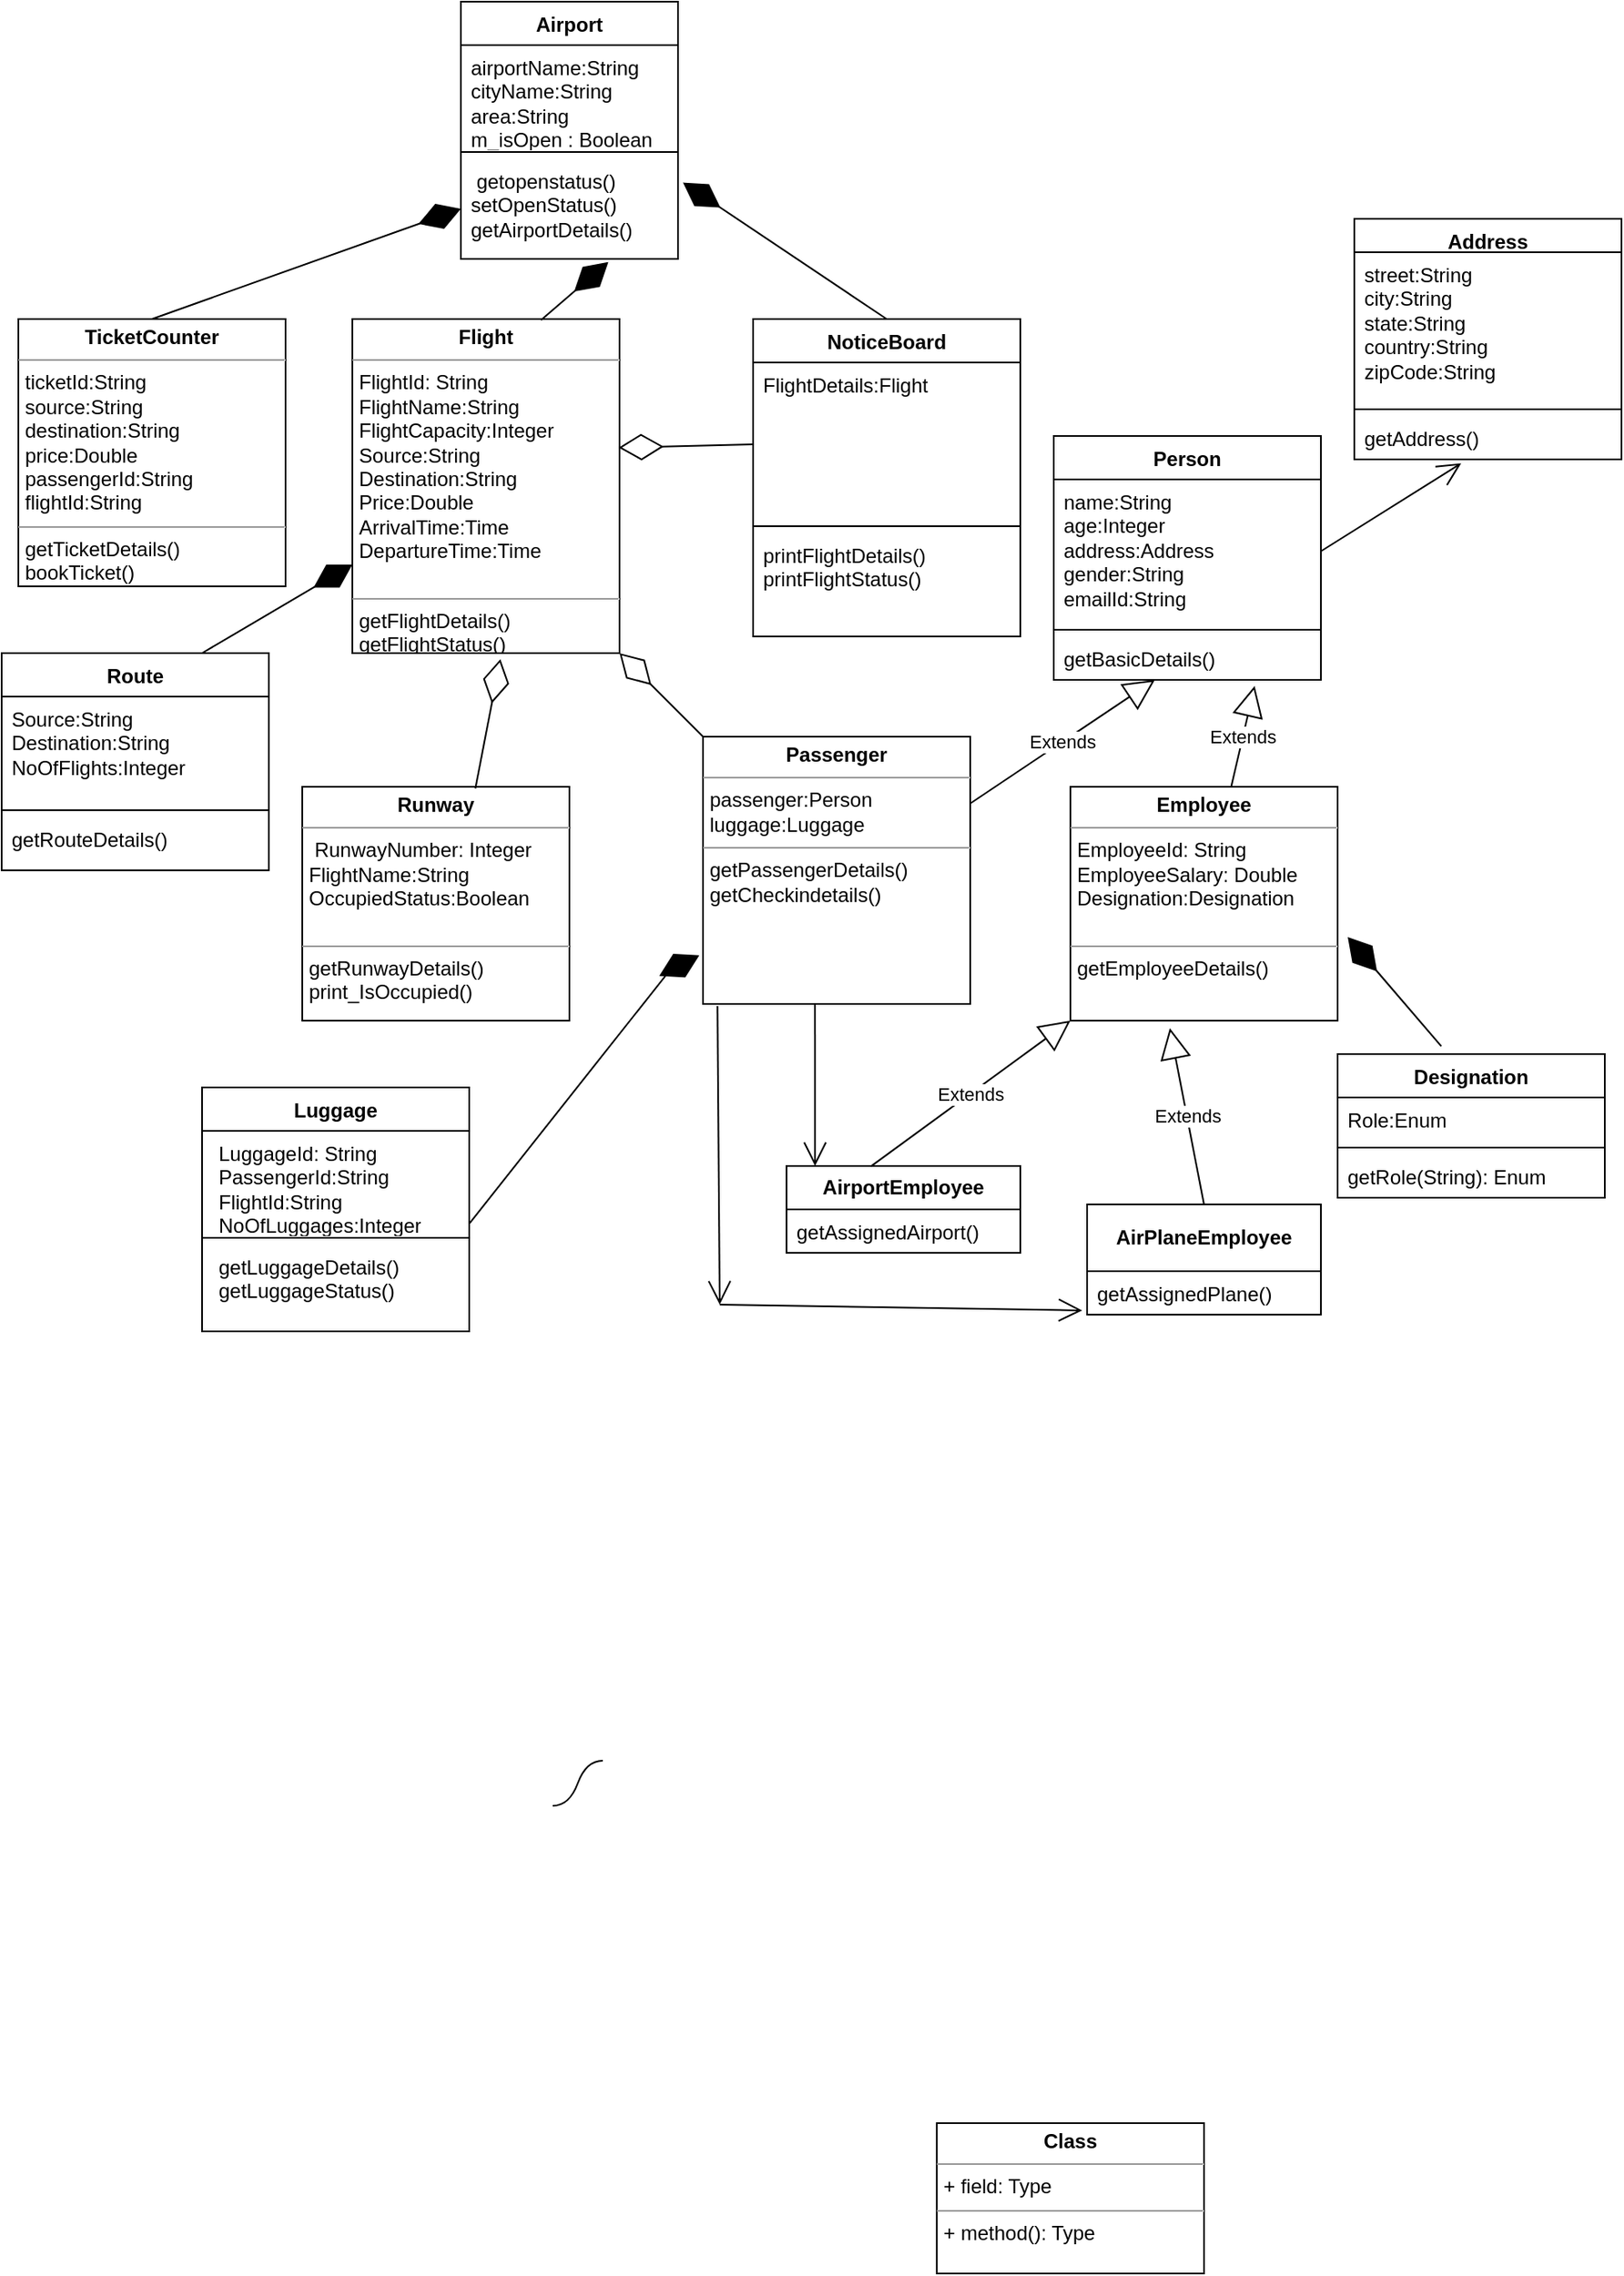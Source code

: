 <mxfile version="21.1.8" type="device" pages="2">
  <diagram name="Page-1" id="7Dt6NddrSka1G5lpPbdA">
    <mxGraphModel dx="1034" dy="1562" grid="1" gridSize="10" guides="1" tooltips="1" connect="1" arrows="1" fold="1" page="1" pageScale="1" pageWidth="850" pageHeight="1100" math="0" shadow="0">
      <root>
        <mxCell id="0" />
        <mxCell id="1" parent="0" />
        <mxCell id="ngt2FpApmZDFrWTeTpD6-36" value="" style="edgeStyle=entityRelationEdgeStyle;startArrow=none;endArrow=none;segment=10;curved=1;sourcePerimeterSpacing=0;targetPerimeterSpacing=0;rounded=0;" parent="1" edge="1">
          <mxGeometry relative="1" as="geometry">
            <mxPoint x="350" y="610" as="sourcePoint" />
            <mxPoint x="380" y="583" as="targetPoint" />
          </mxGeometry>
        </mxCell>
        <mxCell id="SibRGQfv5zgWSWt88Hae-18" value="Airport" style="swimlane;fontStyle=1;align=center;verticalAlign=top;childLayout=stackLayout;horizontal=1;startSize=26;horizontalStack=0;resizeParent=1;resizeParentMax=0;resizeLast=0;collapsible=1;marginBottom=0;whiteSpace=wrap;html=1;" parent="1" vertex="1">
          <mxGeometry x="295" y="-470" width="130" height="154" as="geometry">
            <mxRectangle x="330" y="640" width="80" height="30" as="alternateBounds" />
          </mxGeometry>
        </mxCell>
        <object label="airportName:String&lt;br&gt;cityName:String&lt;br&gt;area:String&lt;br&gt;m_isOpen : Boolean&lt;br&gt;&lt;br&gt;&lt;br&gt;&lt;br&gt;" id="SibRGQfv5zgWSWt88Hae-19">
          <mxCell style="text;strokeColor=none;fillColor=none;align=left;verticalAlign=top;spacingLeft=4;spacingRight=4;overflow=hidden;rotatable=0;points=[[0,0.5],[1,0.5]];portConstraint=eastwest;whiteSpace=wrap;html=1;" parent="SibRGQfv5zgWSWt88Hae-18" vertex="1">
            <mxGeometry y="26" width="130" height="60" as="geometry" />
          </mxCell>
        </object>
        <mxCell id="SibRGQfv5zgWSWt88Hae-20" value="" style="line;strokeWidth=1;fillColor=none;align=left;verticalAlign=middle;spacingTop=-1;spacingLeft=3;spacingRight=3;rotatable=0;labelPosition=right;points=[];portConstraint=eastwest;strokeColor=inherit;" parent="SibRGQfv5zgWSWt88Hae-18" vertex="1">
          <mxGeometry y="86" width="130" height="8" as="geometry" />
        </mxCell>
        <object label="&amp;nbsp;getopenstatus()&lt;br&gt;setOpenStatus()&lt;br&gt;getAirportDetails()" CityName="String" id="SibRGQfv5zgWSWt88Hae-21">
          <mxCell style="text;strokeColor=none;fillColor=none;align=left;verticalAlign=top;spacingLeft=4;spacingRight=4;overflow=hidden;rotatable=0;points=[[0,0.5],[1,0.5]];portConstraint=eastwest;whiteSpace=wrap;html=1;" parent="SibRGQfv5zgWSWt88Hae-18" vertex="1">
            <mxGeometry y="94" width="130" height="60" as="geometry" />
          </mxCell>
        </object>
        <mxCell id="SibRGQfv5zgWSWt88Hae-26" value="&lt;p style=&quot;margin:0px;margin-top:4px;text-align:center;&quot;&gt;&lt;b&gt;Class&lt;/b&gt;&lt;/p&gt;&lt;hr size=&quot;1&quot;/&gt;&lt;p style=&quot;margin:0px;margin-left:4px;&quot;&gt;+ field: Type&lt;/p&gt;&lt;hr size=&quot;1&quot;/&gt;&lt;p style=&quot;margin:0px;margin-left:4px;&quot;&gt;+ method(): Type&lt;/p&gt;" style="verticalAlign=top;align=left;overflow=fill;fontSize=12;fontFamily=Helvetica;html=1;whiteSpace=wrap;" parent="1" vertex="1">
          <mxGeometry x="580" y="800" width="160" height="90" as="geometry" />
        </mxCell>
        <mxCell id="SibRGQfv5zgWSWt88Hae-27" value="&lt;p style=&quot;margin:0px;margin-top:4px;text-align:center;&quot;&gt;&lt;b&gt;Class&lt;/b&gt;&lt;/p&gt;&lt;hr size=&quot;1&quot;/&gt;&lt;p style=&quot;margin:0px;margin-left:4px;&quot;&gt;+ field: Type&lt;/p&gt;&lt;hr size=&quot;1&quot;/&gt;&lt;p style=&quot;margin:0px;margin-left:4px;&quot;&gt;+ method(): Type&lt;/p&gt;" style="verticalAlign=top;align=left;overflow=fill;fontSize=12;fontFamily=Helvetica;html=1;whiteSpace=wrap;" parent="1" vertex="1">
          <mxGeometry x="580" y="800" width="160" height="90" as="geometry" />
        </mxCell>
        <mxCell id="foKu9SYrdTQAazQL1OzK-4" value="&lt;p style=&quot;margin:0px;margin-top:4px;text-align:center;&quot;&gt;&lt;b&gt;TicketCounter&lt;/b&gt;&lt;/p&gt;&lt;hr size=&quot;1&quot;&gt;&lt;p style=&quot;margin:0px;margin-left:4px;&quot;&gt;ticketId:String&lt;/p&gt;&lt;p style=&quot;margin:0px;margin-left:4px;&quot;&gt;source:String&lt;/p&gt;&lt;p style=&quot;margin:0px;margin-left:4px;&quot;&gt;destination:String&lt;/p&gt;&lt;p style=&quot;margin:0px;margin-left:4px;&quot;&gt;price:Double&lt;/p&gt;&lt;p style=&quot;margin:0px;margin-left:4px;&quot;&gt;passengerId:String&lt;/p&gt;&lt;p style=&quot;margin:0px;margin-left:4px;&quot;&gt;flightId:String&lt;/p&gt;&lt;hr size=&quot;1&quot;&gt;&lt;p style=&quot;margin:0px;margin-left:4px;&quot;&gt;getTicketDetails()&lt;/p&gt;&lt;p style=&quot;margin:0px;margin-left:4px;&quot;&gt;bookTicket()&lt;/p&gt;" style="verticalAlign=top;align=left;overflow=fill;fontSize=12;fontFamily=Helvetica;html=1;whiteSpace=wrap;" parent="1" vertex="1">
          <mxGeometry x="30" y="-280" width="160" height="160" as="geometry" />
        </mxCell>
        <mxCell id="foKu9SYrdTQAazQL1OzK-7" value="&lt;p style=&quot;margin:0px;margin-top:4px;text-align:center;&quot;&gt;&lt;b&gt;Flight&lt;/b&gt;&lt;/p&gt;&lt;hr size=&quot;1&quot;&gt;&lt;p style=&quot;margin:0px;margin-left:4px;&quot;&gt;FlightId: String&lt;/p&gt;&lt;p style=&quot;margin:0px;margin-left:4px;&quot;&gt;FlightName:String&lt;/p&gt;&lt;p style=&quot;margin:0px;margin-left:4px;&quot;&gt;FlightCapacity:Integer&lt;/p&gt;&lt;p style=&quot;margin:0px;margin-left:4px;&quot;&gt;Source:String&lt;/p&gt;&lt;p style=&quot;margin:0px;margin-left:4px;&quot;&gt;Destination:String&lt;/p&gt;&lt;p style=&quot;margin:0px;margin-left:4px;&quot;&gt;Price:Double&lt;/p&gt;&lt;p style=&quot;margin:0px;margin-left:4px;&quot;&gt;ArrivalTime:Time&lt;/p&gt;&lt;p style=&quot;margin:0px;margin-left:4px;&quot;&gt;DepartureTime:Time&lt;/p&gt;&lt;p style=&quot;margin:0px;margin-left:4px;&quot;&gt;&lt;br&gt;&lt;/p&gt;&lt;hr size=&quot;1&quot;&gt;&lt;p style=&quot;margin:0px;margin-left:4px;&quot;&gt;getFlightDetails()&lt;/p&gt;&lt;p style=&quot;margin:0px;margin-left:4px;&quot;&gt;getFlightStatus()&amp;nbsp;&lt;/p&gt;" style="verticalAlign=top;align=left;overflow=fill;fontSize=12;fontFamily=Helvetica;html=1;whiteSpace=wrap;" parent="1" vertex="1">
          <mxGeometry x="230" y="-280" width="160" height="200" as="geometry" />
        </mxCell>
        <mxCell id="foKu9SYrdTQAazQL1OzK-10" value="&lt;p style=&quot;margin:0px;margin-top:4px;text-align:center;&quot;&gt;&lt;b&gt;Employee&lt;/b&gt;&lt;/p&gt;&lt;hr size=&quot;1&quot;&gt;&lt;p style=&quot;margin:0px;margin-left:4px;&quot;&gt;EmployeeId: String&lt;/p&gt;&lt;p style=&quot;margin:0px;margin-left:4px;&quot;&gt;EmployeeSalary: Double&lt;/p&gt;&lt;p style=&quot;margin:0px;margin-left:4px;&quot;&gt;Designation:Designation&lt;br&gt;&lt;/p&gt;&lt;p style=&quot;margin:0px;margin-left:4px;&quot;&gt;&lt;br&gt;&lt;/p&gt;&lt;hr size=&quot;1&quot;&gt;&lt;p style=&quot;margin:0px;margin-left:4px;&quot;&gt;getEmployeeDetails()&lt;/p&gt;" style="verticalAlign=top;align=left;overflow=fill;fontSize=12;fontFamily=Helvetica;html=1;whiteSpace=wrap;" parent="1" vertex="1">
          <mxGeometry x="660" width="160" height="140" as="geometry" />
        </mxCell>
        <mxCell id="foKu9SYrdTQAazQL1OzK-11" value="&lt;p style=&quot;margin:0px;margin-top:4px;text-align:center;&quot;&gt;&lt;b&gt;Runway&lt;/b&gt;&lt;/p&gt;&lt;hr size=&quot;1&quot;&gt;&lt;p style=&quot;margin:0px;margin-left:4px;&quot;&gt;&amp;nbsp;RunwayNumber: Integer&lt;/p&gt;&lt;p style=&quot;margin:0px;margin-left:4px;&quot;&gt;FlightName:String&lt;/p&gt;&lt;p style=&quot;margin:0px;margin-left:4px;&quot;&gt;OccupiedStatus:Boolean&lt;/p&gt;&lt;p style=&quot;margin:0px;margin-left:4px;&quot;&gt;&lt;br&gt;&lt;/p&gt;&lt;hr size=&quot;1&quot;&gt;&lt;p style=&quot;margin:0px;margin-left:4px;&quot;&gt;getRunwayDetails()&lt;/p&gt;&lt;p style=&quot;margin:0px;margin-left:4px;&quot;&gt;print_IsOccupied()&lt;/p&gt;" style="verticalAlign=top;align=left;overflow=fill;fontSize=12;fontFamily=Helvetica;html=1;whiteSpace=wrap;" parent="1" vertex="1">
          <mxGeometry x="200" width="160" height="140" as="geometry" />
        </mxCell>
        <mxCell id="foKu9SYrdTQAazQL1OzK-12" value="&lt;p style=&quot;margin:0px;margin-top:4px;text-align:center;&quot;&gt;&lt;b&gt;Passenger&lt;/b&gt;&lt;/p&gt;&lt;hr size=&quot;1&quot;&gt;&lt;p style=&quot;margin:0px;margin-left:4px;&quot;&gt;passenger:Person&lt;/p&gt;&lt;p style=&quot;margin:0px;margin-left:4px;&quot;&gt;luggage:Luggage&lt;/p&gt;&lt;hr size=&quot;1&quot;&gt;&lt;p style=&quot;margin:0px;margin-left:4px;&quot;&gt;getPassengerDetails()&lt;/p&gt;&lt;p style=&quot;margin:0px;margin-left:4px;&quot;&gt;getCheckindetails()&lt;/p&gt;" style="verticalAlign=top;align=left;overflow=fill;fontSize=12;fontFamily=Helvetica;html=1;whiteSpace=wrap;" parent="1" vertex="1">
          <mxGeometry x="440" y="-30" width="160" height="160" as="geometry" />
        </mxCell>
        <mxCell id="foKu9SYrdTQAazQL1OzK-20" value="&lt;b&gt;AirPlaneEmployee&lt;/b&gt;" style="swimlane;fontStyle=0;childLayout=stackLayout;horizontal=1;startSize=40;fillColor=none;horizontalStack=0;resizeParent=1;resizeParentMax=0;resizeLast=0;collapsible=1;marginBottom=0;whiteSpace=wrap;html=1;" parent="1" vertex="1">
          <mxGeometry x="670" y="250" width="140" height="66" as="geometry" />
        </mxCell>
        <mxCell id="foKu9SYrdTQAazQL1OzK-21" value="getAssignedPlane()" style="text;strokeColor=none;fillColor=none;align=left;verticalAlign=top;spacingLeft=4;spacingRight=4;overflow=hidden;rotatable=0;points=[[0,0.5],[1,0.5]];portConstraint=eastwest;whiteSpace=wrap;html=1;" parent="foKu9SYrdTQAazQL1OzK-20" vertex="1">
          <mxGeometry y="40" width="140" height="26" as="geometry" />
        </mxCell>
        <mxCell id="foKu9SYrdTQAazQL1OzK-28" value="&lt;b&gt;AirportEmployee&lt;/b&gt;" style="swimlane;fontStyle=0;childLayout=stackLayout;horizontal=1;startSize=26;fillColor=none;horizontalStack=0;resizeParent=1;resizeParentMax=0;resizeLast=0;collapsible=1;marginBottom=0;whiteSpace=wrap;html=1;" parent="1" vertex="1">
          <mxGeometry x="490" y="227" width="140" height="52" as="geometry" />
        </mxCell>
        <mxCell id="foKu9SYrdTQAazQL1OzK-29" value="getAssignedAirport()" style="text;strokeColor=none;fillColor=none;align=left;verticalAlign=top;spacingLeft=4;spacingRight=4;overflow=hidden;rotatable=0;points=[[0,0.5],[1,0.5]];portConstraint=eastwest;whiteSpace=wrap;html=1;" parent="foKu9SYrdTQAazQL1OzK-28" vertex="1">
          <mxGeometry y="26" width="140" height="26" as="geometry" />
        </mxCell>
        <mxCell id="foKu9SYrdTQAazQL1OzK-32" value="Luggage" style="swimlane;fontStyle=1;align=center;verticalAlign=top;childLayout=stackLayout;horizontal=1;startSize=26;horizontalStack=0;resizeParent=1;resizeParentMax=0;resizeLast=0;collapsible=1;marginBottom=0;whiteSpace=wrap;html=1;" parent="1" vertex="1">
          <mxGeometry x="140" y="180" width="160" height="146" as="geometry" />
        </mxCell>
        <mxCell id="foKu9SYrdTQAazQL1OzK-33" value="&lt;p style=&quot;border-color: var(--border-color); margin: 0px 0px 0px 4px;&quot;&gt;LuggageId: String&lt;/p&gt;&lt;p style=&quot;border-color: var(--border-color); margin: 0px 0px 0px 4px;&quot;&gt;PassengerId:String&lt;/p&gt;&lt;p style=&quot;border-color: var(--border-color); margin: 0px 0px 0px 4px;&quot;&gt;FlightId:String&lt;/p&gt;&lt;p style=&quot;border-color: var(--border-color); margin: 0px 0px 0px 4px;&quot;&gt;NoOfLuggages:Integer&lt;/p&gt;" style="text;strokeColor=none;fillColor=none;align=left;verticalAlign=top;spacingLeft=4;spacingRight=4;overflow=hidden;rotatable=0;points=[[0,0.5],[1,0.5]];portConstraint=eastwest;whiteSpace=wrap;html=1;" parent="foKu9SYrdTQAazQL1OzK-32" vertex="1">
          <mxGeometry y="26" width="160" height="60" as="geometry" />
        </mxCell>
        <mxCell id="foKu9SYrdTQAazQL1OzK-34" value="" style="line;strokeWidth=1;fillColor=none;align=left;verticalAlign=middle;spacingTop=-1;spacingLeft=3;spacingRight=3;rotatable=0;labelPosition=right;points=[];portConstraint=eastwest;strokeColor=inherit;" parent="foKu9SYrdTQAazQL1OzK-32" vertex="1">
          <mxGeometry y="86" width="160" height="8" as="geometry" />
        </mxCell>
        <mxCell id="foKu9SYrdTQAazQL1OzK-35" value="&lt;p style=&quot;border-color: var(--border-color); margin: 0px 0px 0px 4px;&quot;&gt;getLuggageDetails()&lt;/p&gt;&lt;p style=&quot;border-color: var(--border-color); margin: 0px 0px 0px 4px;&quot;&gt;getLuggageStatus()&lt;/p&gt;" style="text;strokeColor=none;fillColor=none;align=left;verticalAlign=top;spacingLeft=4;spacingRight=4;overflow=hidden;rotatable=0;points=[[0,0.5],[1,0.5]];portConstraint=eastwest;whiteSpace=wrap;html=1;" parent="foKu9SYrdTQAazQL1OzK-32" vertex="1">
          <mxGeometry y="94" width="160" height="52" as="geometry" />
        </mxCell>
        <mxCell id="foKu9SYrdTQAazQL1OzK-44" value="NoticeBoard" style="swimlane;fontStyle=1;align=center;verticalAlign=top;childLayout=stackLayout;horizontal=1;startSize=26;horizontalStack=0;resizeParent=1;resizeParentMax=0;resizeLast=0;collapsible=1;marginBottom=0;whiteSpace=wrap;html=1;" parent="1" vertex="1">
          <mxGeometry x="470" y="-280" width="160" height="190" as="geometry" />
        </mxCell>
        <mxCell id="foKu9SYrdTQAazQL1OzK-45" value="FlightDetails:Flight" style="text;strokeColor=none;fillColor=none;align=left;verticalAlign=top;spacingLeft=4;spacingRight=4;overflow=hidden;rotatable=0;points=[[0,0.5],[1,0.5]];portConstraint=eastwest;whiteSpace=wrap;html=1;" parent="foKu9SYrdTQAazQL1OzK-44" vertex="1">
          <mxGeometry y="26" width="160" height="94" as="geometry" />
        </mxCell>
        <mxCell id="foKu9SYrdTQAazQL1OzK-46" value="" style="line;strokeWidth=1;fillColor=none;align=left;verticalAlign=middle;spacingTop=-1;spacingLeft=3;spacingRight=3;rotatable=0;labelPosition=right;points=[];portConstraint=eastwest;strokeColor=inherit;" parent="foKu9SYrdTQAazQL1OzK-44" vertex="1">
          <mxGeometry y="120" width="160" height="8" as="geometry" />
        </mxCell>
        <mxCell id="foKu9SYrdTQAazQL1OzK-47" value="printFlightDetails()&lt;br&gt;printFlightStatus()" style="text;strokeColor=none;fillColor=none;align=left;verticalAlign=top;spacingLeft=4;spacingRight=4;overflow=hidden;rotatable=0;points=[[0,0.5],[1,0.5]];portConstraint=eastwest;whiteSpace=wrap;html=1;" parent="foKu9SYrdTQAazQL1OzK-44" vertex="1">
          <mxGeometry y="128" width="160" height="62" as="geometry" />
        </mxCell>
        <mxCell id="AbFi8-gE8N-cRS5Ds_fm-1" value="" style="endArrow=diamondThin;endFill=1;endSize=24;html=1;rounded=0;exitX=0.706;exitY=0.003;exitDx=0;exitDy=0;exitPerimeter=0;entryX=0.679;entryY=1.032;entryDx=0;entryDy=0;entryPerimeter=0;" parent="1" source="foKu9SYrdTQAazQL1OzK-7" target="SibRGQfv5zgWSWt88Hae-21" edge="1">
          <mxGeometry width="160" relative="1" as="geometry">
            <mxPoint x="280" y="-310" as="sourcePoint" />
            <mxPoint x="440" y="-310" as="targetPoint" />
          </mxGeometry>
        </mxCell>
        <mxCell id="AbFi8-gE8N-cRS5Ds_fm-9" value="Route" style="swimlane;fontStyle=1;align=center;verticalAlign=top;childLayout=stackLayout;horizontal=1;startSize=26;horizontalStack=0;resizeParent=1;resizeParentMax=0;resizeLast=0;collapsible=1;marginBottom=0;whiteSpace=wrap;html=1;" parent="1" vertex="1">
          <mxGeometry x="20" y="-80" width="160" height="130" as="geometry" />
        </mxCell>
        <mxCell id="AbFi8-gE8N-cRS5Ds_fm-10" value="Source:String&lt;br&gt;Destination:String&lt;br&gt;NoOfFlights:Integer" style="text;strokeColor=none;fillColor=none;align=left;verticalAlign=top;spacingLeft=4;spacingRight=4;overflow=hidden;rotatable=0;points=[[0,0.5],[1,0.5]];portConstraint=eastwest;whiteSpace=wrap;html=1;" parent="AbFi8-gE8N-cRS5Ds_fm-9" vertex="1">
          <mxGeometry y="26" width="160" height="64" as="geometry" />
        </mxCell>
        <mxCell id="AbFi8-gE8N-cRS5Ds_fm-11" value="" style="line;strokeWidth=1;fillColor=none;align=left;verticalAlign=middle;spacingTop=-1;spacingLeft=3;spacingRight=3;rotatable=0;labelPosition=right;points=[];portConstraint=eastwest;strokeColor=inherit;" parent="AbFi8-gE8N-cRS5Ds_fm-9" vertex="1">
          <mxGeometry y="90" width="160" height="8" as="geometry" />
        </mxCell>
        <mxCell id="AbFi8-gE8N-cRS5Ds_fm-12" value="getRouteDetails()" style="text;strokeColor=none;fillColor=none;align=left;verticalAlign=top;spacingLeft=4;spacingRight=4;overflow=hidden;rotatable=0;points=[[0,0.5],[1,0.5]];portConstraint=eastwest;whiteSpace=wrap;html=1;" parent="AbFi8-gE8N-cRS5Ds_fm-9" vertex="1">
          <mxGeometry y="98" width="160" height="32" as="geometry" />
        </mxCell>
        <mxCell id="AbFi8-gE8N-cRS5Ds_fm-17" value="Person" style="swimlane;fontStyle=1;align=center;verticalAlign=top;childLayout=stackLayout;horizontal=1;startSize=26;horizontalStack=0;resizeParent=1;resizeParentMax=0;resizeLast=0;collapsible=1;marginBottom=0;whiteSpace=wrap;html=1;" parent="1" vertex="1">
          <mxGeometry x="650" y="-210" width="160" height="146" as="geometry" />
        </mxCell>
        <mxCell id="AbFi8-gE8N-cRS5Ds_fm-18" value="name:String&lt;br&gt;age:Integer&lt;br&gt;address:Address&lt;br&gt;gender:String&lt;br&gt;emailId:String" style="text;strokeColor=none;fillColor=none;align=left;verticalAlign=top;spacingLeft=4;spacingRight=4;overflow=hidden;rotatable=0;points=[[0,0.5],[1,0.5]];portConstraint=eastwest;whiteSpace=wrap;html=1;" parent="AbFi8-gE8N-cRS5Ds_fm-17" vertex="1">
          <mxGeometry y="26" width="160" height="86" as="geometry" />
        </mxCell>
        <mxCell id="AbFi8-gE8N-cRS5Ds_fm-19" value="" style="line;strokeWidth=1;fillColor=none;align=left;verticalAlign=middle;spacingTop=-1;spacingLeft=3;spacingRight=3;rotatable=0;labelPosition=right;points=[];portConstraint=eastwest;strokeColor=inherit;" parent="AbFi8-gE8N-cRS5Ds_fm-17" vertex="1">
          <mxGeometry y="112" width="160" height="8" as="geometry" />
        </mxCell>
        <mxCell id="AbFi8-gE8N-cRS5Ds_fm-20" value="getBasicDetails()" style="text;strokeColor=none;fillColor=none;align=left;verticalAlign=top;spacingLeft=4;spacingRight=4;overflow=hidden;rotatable=0;points=[[0,0.5],[1,0.5]];portConstraint=eastwest;whiteSpace=wrap;html=1;" parent="AbFi8-gE8N-cRS5Ds_fm-17" vertex="1">
          <mxGeometry y="120" width="160" height="26" as="geometry" />
        </mxCell>
        <mxCell id="AbFi8-gE8N-cRS5Ds_fm-24" value="" style="endArrow=diamondThin;endFill=1;endSize=24;html=1;rounded=0;entryX=0;entryY=0.5;entryDx=0;entryDy=0;exitX=0.5;exitY=0;exitDx=0;exitDy=0;" parent="1" source="foKu9SYrdTQAazQL1OzK-4" target="SibRGQfv5zgWSWt88Hae-21" edge="1">
          <mxGeometry width="160" relative="1" as="geometry">
            <mxPoint x="120" y="-290" as="sourcePoint" />
            <mxPoint x="280" y="-340" as="targetPoint" />
          </mxGeometry>
        </mxCell>
        <mxCell id="AbFi8-gE8N-cRS5Ds_fm-27" value="" style="endArrow=diamondThin;endFill=1;endSize=24;html=1;rounded=0;exitX=0.5;exitY=0;exitDx=0;exitDy=0;entryX=1.023;entryY=0.238;entryDx=0;entryDy=0;entryPerimeter=0;" parent="1" source="foKu9SYrdTQAazQL1OzK-44" target="SibRGQfv5zgWSWt88Hae-21" edge="1">
          <mxGeometry width="160" relative="1" as="geometry">
            <mxPoint x="360" y="-260" as="sourcePoint" />
            <mxPoint x="450" y="-350" as="targetPoint" />
          </mxGeometry>
        </mxCell>
        <mxCell id="AbFi8-gE8N-cRS5Ds_fm-33" value="Extends" style="endArrow=block;endSize=16;endFill=0;html=1;rounded=0;exitX=1;exitY=0.25;exitDx=0;exitDy=0;" parent="1" source="foKu9SYrdTQAazQL1OzK-12" target="AbFi8-gE8N-cRS5Ds_fm-20" edge="1">
          <mxGeometry width="160" relative="1" as="geometry">
            <mxPoint x="520" y="-40" as="sourcePoint" />
            <mxPoint x="670" y="-30" as="targetPoint" />
          </mxGeometry>
        </mxCell>
        <mxCell id="AbFi8-gE8N-cRS5Ds_fm-34" value="Extends" style="endArrow=block;endSize=16;endFill=0;html=1;rounded=0;entryX=0.752;entryY=1.141;entryDx=0;entryDy=0;entryPerimeter=0;" parent="1" source="foKu9SYrdTQAazQL1OzK-10" target="AbFi8-gE8N-cRS5Ds_fm-20" edge="1">
          <mxGeometry width="160" relative="1" as="geometry">
            <mxPoint x="510" y="-30" as="sourcePoint" />
            <mxPoint x="740" y="-110" as="targetPoint" />
          </mxGeometry>
        </mxCell>
        <mxCell id="AbFi8-gE8N-cRS5Ds_fm-36" value="Extends" style="endArrow=block;endSize=16;endFill=0;html=1;rounded=0;exitX=0.36;exitY=0.006;exitDx=0;exitDy=0;exitPerimeter=0;entryX=0;entryY=1;entryDx=0;entryDy=0;" parent="1" source="foKu9SYrdTQAazQL1OzK-28" target="foKu9SYrdTQAazQL1OzK-10" edge="1">
          <mxGeometry width="160" relative="1" as="geometry">
            <mxPoint x="440" y="80" as="sourcePoint" />
            <mxPoint x="600" y="80" as="targetPoint" />
          </mxGeometry>
        </mxCell>
        <mxCell id="AbFi8-gE8N-cRS5Ds_fm-37" value="Extends" style="endArrow=block;endSize=16;endFill=0;html=1;rounded=0;exitX=0.5;exitY=0;exitDx=0;exitDy=0;entryX=0.372;entryY=1.032;entryDx=0;entryDy=0;entryPerimeter=0;" parent="1" source="foKu9SYrdTQAazQL1OzK-20" target="foKu9SYrdTQAazQL1OzK-10" edge="1">
          <mxGeometry width="160" relative="1" as="geometry">
            <mxPoint x="680" y="150" as="sourcePoint" />
            <mxPoint x="750" y="100" as="targetPoint" />
          </mxGeometry>
        </mxCell>
        <mxCell id="AbFi8-gE8N-cRS5Ds_fm-38" value="" style="endArrow=diamondThin;endFill=1;endSize=24;html=1;rounded=0;exitX=0.75;exitY=0;exitDx=0;exitDy=0;" parent="1" source="AbFi8-gE8N-cRS5Ds_fm-9" target="foKu9SYrdTQAazQL1OzK-7" edge="1">
          <mxGeometry width="160" relative="1" as="geometry">
            <mxPoint x="440" y="-170" as="sourcePoint" />
            <mxPoint x="600" y="-170" as="targetPoint" />
            <Array as="points" />
          </mxGeometry>
        </mxCell>
        <mxCell id="AbFi8-gE8N-cRS5Ds_fm-39" value="" style="endArrow=diamondThin;endFill=0;endSize=24;html=1;rounded=0;exitX=0.648;exitY=0.007;exitDx=0;exitDy=0;exitPerimeter=0;entryX=0.554;entryY=1.018;entryDx=0;entryDy=0;entryPerimeter=0;" parent="1" source="foKu9SYrdTQAazQL1OzK-11" target="foKu9SYrdTQAazQL1OzK-7" edge="1">
          <mxGeometry width="160" relative="1" as="geometry">
            <mxPoint x="410" y="-121.63" as="sourcePoint" />
            <mxPoint x="570" y="-121.63" as="targetPoint" />
          </mxGeometry>
        </mxCell>
        <mxCell id="AbFi8-gE8N-cRS5Ds_fm-40" value="" style="endArrow=diamondThin;endFill=0;endSize=24;html=1;rounded=0;entryX=1;entryY=1;entryDx=0;entryDy=0;" parent="1" source="foKu9SYrdTQAazQL1OzK-12" target="foKu9SYrdTQAazQL1OzK-7" edge="1">
          <mxGeometry width="160" relative="1" as="geometry">
            <mxPoint x="440" y="-120" as="sourcePoint" />
            <mxPoint x="600" y="-120" as="targetPoint" />
          </mxGeometry>
        </mxCell>
        <mxCell id="AbFi8-gE8N-cRS5Ds_fm-48" value="" style="endArrow=open;endFill=1;endSize=12;html=1;rounded=0;exitX=0.419;exitY=1.002;exitDx=0;exitDy=0;exitPerimeter=0;entryX=0.122;entryY=0;entryDx=0;entryDy=0;entryPerimeter=0;" parent="1" source="foKu9SYrdTQAazQL1OzK-12" target="foKu9SYrdTQAazQL1OzK-28" edge="1">
          <mxGeometry width="160" relative="1" as="geometry">
            <mxPoint x="440" y="180" as="sourcePoint" />
            <mxPoint x="600" y="310" as="targetPoint" />
          </mxGeometry>
        </mxCell>
        <mxCell id="AbFi8-gE8N-cRS5Ds_fm-49" value="" style="endArrow=open;endFill=1;endSize=12;html=1;rounded=0;exitX=0.054;exitY=1.008;exitDx=0;exitDy=0;exitPerimeter=0;" parent="1" source="foKu9SYrdTQAazQL1OzK-12" edge="1">
          <mxGeometry width="160" relative="1" as="geometry">
            <mxPoint x="460" y="120" as="sourcePoint" />
            <mxPoint x="450" y="310" as="targetPoint" />
          </mxGeometry>
        </mxCell>
        <mxCell id="AbFi8-gE8N-cRS5Ds_fm-50" value="" style="endArrow=open;endFill=1;endSize=12;html=1;rounded=0;entryX=-0.021;entryY=0.904;entryDx=0;entryDy=0;entryPerimeter=0;" parent="1" target="foKu9SYrdTQAazQL1OzK-21" edge="1">
          <mxGeometry width="160" relative="1" as="geometry">
            <mxPoint x="450" y="310" as="sourcePoint" />
            <mxPoint x="600" y="210" as="targetPoint" />
          </mxGeometry>
        </mxCell>
        <mxCell id="AbFi8-gE8N-cRS5Ds_fm-51" value="" style="endArrow=diamondThin;endFill=1;endSize=24;html=1;rounded=0;exitX=1.002;exitY=0.919;exitDx=0;exitDy=0;exitPerimeter=0;entryX=-0.014;entryY=0.818;entryDx=0;entryDy=0;entryPerimeter=0;" parent="1" source="foKu9SYrdTQAazQL1OzK-33" target="foKu9SYrdTQAazQL1OzK-12" edge="1">
          <mxGeometry width="160" relative="1" as="geometry">
            <mxPoint x="440" y="210" as="sourcePoint" />
            <mxPoint x="430" y="80" as="targetPoint" />
            <Array as="points">
              <mxPoint x="420" y="110" />
            </Array>
          </mxGeometry>
        </mxCell>
        <mxCell id="AbFi8-gE8N-cRS5Ds_fm-52" value="" style="endArrow=diamondThin;endFill=0;endSize=24;html=1;rounded=0;entryX=0.997;entryY=0.385;entryDx=0;entryDy=0;entryPerimeter=0;" parent="1" source="foKu9SYrdTQAazQL1OzK-45" target="foKu9SYrdTQAazQL1OzK-7" edge="1">
          <mxGeometry width="160" relative="1" as="geometry">
            <mxPoint x="460" y="-190" as="sourcePoint" />
            <mxPoint x="430" y="-190" as="targetPoint" />
          </mxGeometry>
        </mxCell>
        <mxCell id="bhQrwd5_D6PokJX49yjE-5" value="Designation" style="swimlane;fontStyle=1;align=center;verticalAlign=top;childLayout=stackLayout;horizontal=1;startSize=26;horizontalStack=0;resizeParent=1;resizeParentMax=0;resizeLast=0;collapsible=1;marginBottom=0;whiteSpace=wrap;html=1;" vertex="1" parent="1">
          <mxGeometry x="820" y="160" width="160" height="86" as="geometry" />
        </mxCell>
        <mxCell id="bhQrwd5_D6PokJX49yjE-6" value="Role:Enum" style="text;strokeColor=none;fillColor=none;align=left;verticalAlign=top;spacingLeft=4;spacingRight=4;overflow=hidden;rotatable=0;points=[[0,0.5],[1,0.5]];portConstraint=eastwest;whiteSpace=wrap;html=1;" vertex="1" parent="bhQrwd5_D6PokJX49yjE-5">
          <mxGeometry y="26" width="160" height="26" as="geometry" />
        </mxCell>
        <mxCell id="bhQrwd5_D6PokJX49yjE-7" value="" style="line;strokeWidth=1;fillColor=none;align=left;verticalAlign=middle;spacingTop=-1;spacingLeft=3;spacingRight=3;rotatable=0;labelPosition=right;points=[];portConstraint=eastwest;strokeColor=inherit;" vertex="1" parent="bhQrwd5_D6PokJX49yjE-5">
          <mxGeometry y="52" width="160" height="8" as="geometry" />
        </mxCell>
        <mxCell id="bhQrwd5_D6PokJX49yjE-8" value="getRole(String): Enum" style="text;strokeColor=none;fillColor=none;align=left;verticalAlign=top;spacingLeft=4;spacingRight=4;overflow=hidden;rotatable=0;points=[[0,0.5],[1,0.5]];portConstraint=eastwest;whiteSpace=wrap;html=1;" vertex="1" parent="bhQrwd5_D6PokJX49yjE-5">
          <mxGeometry y="60" width="160" height="26" as="geometry" />
        </mxCell>
        <mxCell id="bhQrwd5_D6PokJX49yjE-13" value="" style="endArrow=diamondThin;endFill=1;endSize=24;html=1;rounded=0;entryX=1.038;entryY=0.643;entryDx=0;entryDy=0;entryPerimeter=0;exitX=0.388;exitY=-0.054;exitDx=0;exitDy=0;exitPerimeter=0;" edge="1" parent="1" source="bhQrwd5_D6PokJX49yjE-5" target="foKu9SYrdTQAazQL1OzK-10">
          <mxGeometry width="160" relative="1" as="geometry">
            <mxPoint x="850" y="130" as="sourcePoint" />
            <mxPoint x="520" y="200" as="targetPoint" />
          </mxGeometry>
        </mxCell>
        <mxCell id="bhQrwd5_D6PokJX49yjE-15" value="Address" style="swimlane;fontStyle=1;align=center;verticalAlign=top;childLayout=stackLayout;horizontal=1;startSize=20;horizontalStack=0;resizeParent=1;resizeParentMax=0;resizeLast=0;collapsible=1;marginBottom=0;whiteSpace=wrap;html=1;" vertex="1" parent="1">
          <mxGeometry x="830" y="-340" width="160" height="144" as="geometry" />
        </mxCell>
        <mxCell id="bhQrwd5_D6PokJX49yjE-16" value="street:String&lt;br&gt;city:String&lt;br&gt;state:String&lt;br&gt;country:String&lt;br&gt;zipCode:String" style="text;strokeColor=none;fillColor=none;align=left;verticalAlign=top;spacingLeft=4;spacingRight=4;overflow=hidden;rotatable=0;points=[[0,0.5],[1,0.5]];portConstraint=eastwest;whiteSpace=wrap;html=1;" vertex="1" parent="bhQrwd5_D6PokJX49yjE-15">
          <mxGeometry y="20" width="160" height="90" as="geometry" />
        </mxCell>
        <mxCell id="bhQrwd5_D6PokJX49yjE-17" value="" style="line;strokeWidth=1;fillColor=none;align=left;verticalAlign=middle;spacingTop=-1;spacingLeft=3;spacingRight=3;rotatable=0;labelPosition=right;points=[];portConstraint=eastwest;strokeColor=inherit;" vertex="1" parent="bhQrwd5_D6PokJX49yjE-15">
          <mxGeometry y="110" width="160" height="8" as="geometry" />
        </mxCell>
        <mxCell id="bhQrwd5_D6PokJX49yjE-18" value="getAddress()" style="text;strokeColor=none;fillColor=none;align=left;verticalAlign=top;spacingLeft=4;spacingRight=4;overflow=hidden;rotatable=0;points=[[0,0.5],[1,0.5]];portConstraint=eastwest;whiteSpace=wrap;html=1;" vertex="1" parent="bhQrwd5_D6PokJX49yjE-15">
          <mxGeometry y="118" width="160" height="26" as="geometry" />
        </mxCell>
        <mxCell id="bhQrwd5_D6PokJX49yjE-20" value="" style="endArrow=open;endFill=1;endSize=12;html=1;rounded=0;exitX=1;exitY=0.5;exitDx=0;exitDy=0;entryX=0.4;entryY=1.09;entryDx=0;entryDy=0;entryPerimeter=0;" edge="1" parent="1" source="AbFi8-gE8N-cRS5Ds_fm-18" target="bhQrwd5_D6PokJX49yjE-18">
          <mxGeometry width="160" relative="1" as="geometry">
            <mxPoint x="590" y="-260" as="sourcePoint" />
            <mxPoint x="750" y="-260" as="targetPoint" />
          </mxGeometry>
        </mxCell>
      </root>
    </mxGraphModel>
  </diagram>
  <diagram id="6KGuB7UD7IFNFCd5KZnu" name="Page-2">
    <mxGraphModel dx="737" dy="430" grid="1" gridSize="10" guides="1" tooltips="1" connect="1" arrows="1" fold="1" page="1" pageScale="1" pageWidth="850" pageHeight="1100" math="0" shadow="0">
      <root>
        <mxCell id="0" />
        <mxCell id="1" parent="0" />
      </root>
    </mxGraphModel>
  </diagram>
</mxfile>
